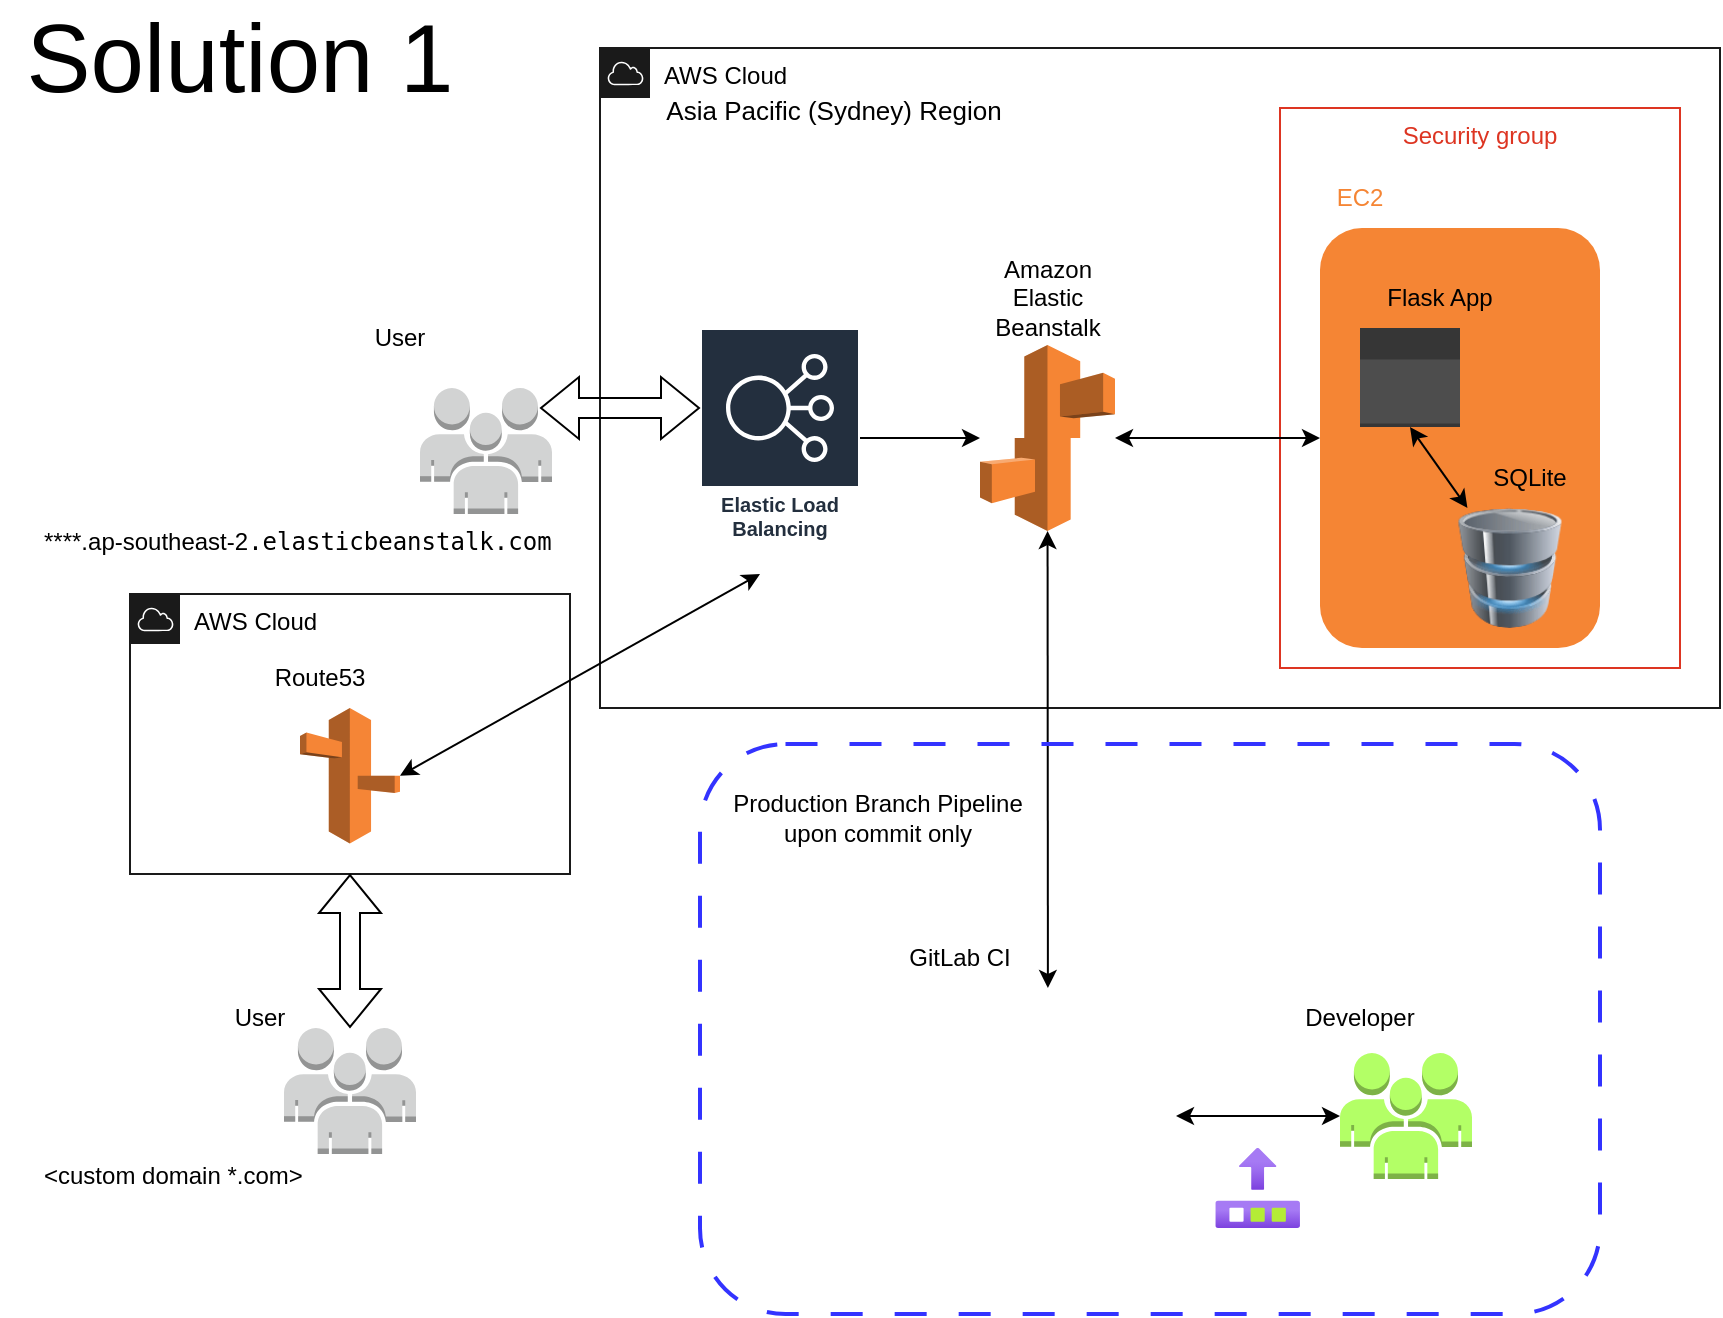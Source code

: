 <mxfile version="21.7.4" type="github">
  <diagram name="Page-1" id="kVDBZ0g_JJDt7dT5dPN7">
    <mxGraphModel dx="2284" dy="774" grid="1" gridSize="10" guides="1" tooltips="1" connect="1" arrows="1" fold="1" page="1" pageScale="1" pageWidth="850" pageHeight="1100" math="0" shadow="0">
      <root>
        <mxCell id="0" />
        <mxCell id="1" parent="0" />
        <mxCell id="qzfVXRtsNQgnUzW1sL9Q-9" value="&lt;font color=&quot;#000000&quot;&gt;AWS Cloud&lt;/font&gt;" style="sketch=0;outlineConnect=0;gradientColor=none;html=1;whiteSpace=wrap;fontSize=12;fontStyle=0;shape=mxgraph.aws4.group;grIcon=mxgraph.aws4.group_aws_cloud;strokeColor=#1A1A1A;fillColor=none;verticalAlign=top;align=left;spacingLeft=30;fontColor=#AAB7B8;dashed=0;" vertex="1" parent="1">
          <mxGeometry x="220" y="60" width="560" height="330" as="geometry" />
        </mxCell>
        <mxCell id="qzfVXRtsNQgnUzW1sL9Q-28" value="" style="group" vertex="1" connectable="0" parent="1">
          <mxGeometry x="270" y="90" width="490" height="280" as="geometry" />
        </mxCell>
        <mxCell id="qzfVXRtsNQgnUzW1sL9Q-3" value="" style="outlineConnect=0;dashed=0;verticalLabelPosition=bottom;verticalAlign=top;align=center;html=1;shape=mxgraph.aws3.elastic_beanstalk;fillColor=#F58534;gradientColor=none;" vertex="1" parent="qzfVXRtsNQgnUzW1sL9Q-28">
          <mxGeometry x="140" y="118.5" width="67.5" height="93" as="geometry" />
        </mxCell>
        <mxCell id="qzfVXRtsNQgnUzW1sL9Q-8" value="Security group" style="fillColor=none;strokeColor=#DD3522;verticalAlign=top;fontStyle=0;fontColor=#DD3522;whiteSpace=wrap;html=1;" vertex="1" parent="qzfVXRtsNQgnUzW1sL9Q-28">
          <mxGeometry x="290" width="200" height="280" as="geometry" />
        </mxCell>
        <mxCell id="qzfVXRtsNQgnUzW1sL9Q-11" value="" style="group;fillColor=none;strokeColor=none;" vertex="1" connectable="0" parent="qzfVXRtsNQgnUzW1sL9Q-28">
          <mxGeometry x="330" y="80" width="120" height="190" as="geometry" />
        </mxCell>
        <mxCell id="qzfVXRtsNQgnUzW1sL9Q-20" value="" style="rounded=1;whiteSpace=wrap;html=1;fillColor=#F58534;strokeColor=none;" vertex="1" parent="qzfVXRtsNQgnUzW1sL9Q-11">
          <mxGeometry x="-20" y="-20" width="140" height="210" as="geometry" />
        </mxCell>
        <mxCell id="qzfVXRtsNQgnUzW1sL9Q-5" value="" style="outlineConnect=0;dashed=0;verticalLabelPosition=bottom;verticalAlign=top;align=center;html=1;shape=mxgraph.aws3.apps;fillColor=#4D4D4D;gradientColor=none;" vertex="1" parent="qzfVXRtsNQgnUzW1sL9Q-11">
          <mxGeometry y="30" width="50" height="49.5" as="geometry" />
        </mxCell>
        <mxCell id="qzfVXRtsNQgnUzW1sL9Q-10" value="Flask App" style="text;html=1;strokeColor=none;fillColor=none;align=center;verticalAlign=middle;whiteSpace=wrap;rounded=0;" vertex="1" parent="qzfVXRtsNQgnUzW1sL9Q-11">
          <mxGeometry x="10" width="60" height="30" as="geometry" />
        </mxCell>
        <mxCell id="qzfVXRtsNQgnUzW1sL9Q-13" value="" style="group" vertex="1" connectable="0" parent="qzfVXRtsNQgnUzW1sL9Q-11">
          <mxGeometry x="45" y="90" width="70" height="90" as="geometry" />
        </mxCell>
        <mxCell id="qzfVXRtsNQgnUzW1sL9Q-6" value="" style="image;html=1;image=img/lib/clip_art/computers/Database_128x128.png" vertex="1" parent="qzfVXRtsNQgnUzW1sL9Q-13">
          <mxGeometry y="30" width="60" height="60" as="geometry" />
        </mxCell>
        <mxCell id="qzfVXRtsNQgnUzW1sL9Q-12" value="SQLite" style="text;html=1;strokeColor=none;fillColor=none;align=center;verticalAlign=middle;whiteSpace=wrap;rounded=0;" vertex="1" parent="qzfVXRtsNQgnUzW1sL9Q-13">
          <mxGeometry x="10" width="60" height="30" as="geometry" />
        </mxCell>
        <mxCell id="qzfVXRtsNQgnUzW1sL9Q-19" value="" style="endArrow=classic;startArrow=classic;html=1;rounded=0;entryX=0.5;entryY=1;entryDx=0;entryDy=0;entryPerimeter=0;" edge="1" parent="qzfVXRtsNQgnUzW1sL9Q-11" source="qzfVXRtsNQgnUzW1sL9Q-6" target="qzfVXRtsNQgnUzW1sL9Q-5">
          <mxGeometry width="50" height="50" relative="1" as="geometry">
            <mxPoint x="-95" y="380" as="sourcePoint" />
            <mxPoint x="-45" y="330" as="targetPoint" />
          </mxGeometry>
        </mxCell>
        <mxCell id="qzfVXRtsNQgnUzW1sL9Q-15" value="Elastic Load Balancing" style="sketch=0;outlineConnect=0;fontColor=#232F3E;gradientColor=none;strokeColor=#ffffff;fillColor=#232F3E;dashed=0;verticalLabelPosition=middle;verticalAlign=bottom;align=center;html=1;whiteSpace=wrap;fontSize=10;fontStyle=1;spacing=3;shape=mxgraph.aws4.productIcon;prIcon=mxgraph.aws4.elastic_load_balancing;" vertex="1" parent="qzfVXRtsNQgnUzW1sL9Q-28">
          <mxGeometry y="110" width="80" height="110" as="geometry" />
        </mxCell>
        <mxCell id="qzfVXRtsNQgnUzW1sL9Q-16" value="" style="endArrow=classic;html=1;rounded=0;" edge="1" parent="qzfVXRtsNQgnUzW1sL9Q-28" source="qzfVXRtsNQgnUzW1sL9Q-15" target="qzfVXRtsNQgnUzW1sL9Q-3">
          <mxGeometry width="50" height="50" relative="1" as="geometry">
            <mxPoint x="210" y="190" as="sourcePoint" />
            <mxPoint x="260" y="130" as="targetPoint" />
          </mxGeometry>
        </mxCell>
        <mxCell id="qzfVXRtsNQgnUzW1sL9Q-18" value="" style="endArrow=classic;startArrow=classic;html=1;rounded=0;" edge="1" parent="qzfVXRtsNQgnUzW1sL9Q-28" source="qzfVXRtsNQgnUzW1sL9Q-3">
          <mxGeometry width="50" height="50" relative="1" as="geometry">
            <mxPoint x="160" y="90" as="sourcePoint" />
            <mxPoint x="310" y="165" as="targetPoint" />
          </mxGeometry>
        </mxCell>
        <mxCell id="qzfVXRtsNQgnUzW1sL9Q-22" value="Amazon Elastic Beanstalk" style="text;html=1;strokeColor=none;fillColor=none;align=center;verticalAlign=middle;whiteSpace=wrap;rounded=0;" vertex="1" parent="qzfVXRtsNQgnUzW1sL9Q-28">
          <mxGeometry x="133.75" y="80" width="80" height="30" as="geometry" />
        </mxCell>
        <mxCell id="qzfVXRtsNQgnUzW1sL9Q-27" value="EC2" style="text;html=1;strokeColor=none;fillColor=none;align=center;verticalAlign=middle;whiteSpace=wrap;rounded=0;fontColor=#F58534;" vertex="1" parent="qzfVXRtsNQgnUzW1sL9Q-28">
          <mxGeometry x="300" y="30" width="60" height="30" as="geometry" />
        </mxCell>
        <mxCell id="qzfVXRtsNQgnUzW1sL9Q-60" value="Asia Pacific (Sydney) Region" style="text;html=1;strokeColor=none;fillColor=none;align=center;verticalAlign=middle;whiteSpace=wrap;rounded=0;fontSize=13;" vertex="1" parent="qzfVXRtsNQgnUzW1sL9Q-28">
          <mxGeometry x="-42" y="-14" width="218" height="30" as="geometry" />
        </mxCell>
        <mxCell id="qzfVXRtsNQgnUzW1sL9Q-29" value="" style="outlineConnect=0;dashed=0;verticalLabelPosition=bottom;verticalAlign=top;align=center;html=1;shape=mxgraph.aws3.users;fillColor=#B3FF66;gradientColor=none;" vertex="1" parent="1">
          <mxGeometry x="590" y="562.5" width="66" height="63" as="geometry" />
        </mxCell>
        <mxCell id="qzfVXRtsNQgnUzW1sL9Q-31" value="&lt;div&gt;&lt;br&gt;&lt;/div&gt;&lt;div&gt;&lt;br&gt;&lt;/div&gt;&lt;div&gt;&lt;br&gt;&lt;/div&gt;&lt;div&gt;&lt;br&gt;&lt;/div&gt;&lt;div&gt;&lt;br&gt;&lt;/div&gt;&lt;div&gt;&lt;br&gt;&lt;/div&gt;&lt;div&gt;&lt;br&gt;&lt;/div&gt;&lt;div&gt;&lt;br&gt;&lt;/div&gt;&lt;div&gt;&lt;br&gt;&lt;/div&gt;&lt;div&gt;&lt;br&gt;&lt;/div&gt;&lt;div&gt;&lt;br&gt;&lt;/div&gt;&lt;div&gt;&lt;br&gt;&lt;/div&gt;&lt;div&gt;&lt;br&gt;&lt;/div&gt;&lt;div&gt;&lt;br&gt;&lt;/div&gt;&lt;div&gt;&lt;br&gt;&lt;/div&gt;&lt;div&gt;&lt;br&gt;&lt;/div&gt;" style="shape=flexArrow;endArrow=classic;startArrow=classic;html=1;rounded=0;" edge="1" parent="1">
          <mxGeometry width="100" height="100" relative="1" as="geometry">
            <mxPoint x="190" y="240" as="sourcePoint" />
            <mxPoint x="270" y="240" as="targetPoint" />
          </mxGeometry>
        </mxCell>
        <mxCell id="qzfVXRtsNQgnUzW1sL9Q-33" value="Solution 1" style="text;html=1;strokeColor=none;fillColor=none;align=center;verticalAlign=middle;whiteSpace=wrap;rounded=0;fontSize=48;" vertex="1" parent="1">
          <mxGeometry x="-80" y="50" width="240" height="30" as="geometry" />
        </mxCell>
        <mxCell id="qzfVXRtsNQgnUzW1sL9Q-45" value="" style="shape=image;html=1;verticalAlign=top;verticalLabelPosition=bottom;labelBackgroundColor=#ffffff;imageAspect=0;aspect=fixed;image=https://cdn4.iconfinder.com/data/icons/socialcones/508/Gitlab-128.png" vertex="1" parent="1">
          <mxGeometry x="380" y="530" width="128" height="128" as="geometry" />
        </mxCell>
        <mxCell id="qzfVXRtsNQgnUzW1sL9Q-46" value="GitLab CI" style="text;html=1;strokeColor=none;fillColor=none;align=center;verticalAlign=middle;whiteSpace=wrap;rounded=0;" vertex="1" parent="1">
          <mxGeometry x="370" y="500" width="60" height="30" as="geometry" />
        </mxCell>
        <mxCell id="qzfVXRtsNQgnUzW1sL9Q-48" value="" style="endArrow=classic;startArrow=classic;html=1;rounded=0;" edge="1" parent="1" source="qzfVXRtsNQgnUzW1sL9Q-3" target="qzfVXRtsNQgnUzW1sL9Q-45">
          <mxGeometry width="50" height="50" relative="1" as="geometry">
            <mxPoint x="390" y="370" as="sourcePoint" />
            <mxPoint x="440" y="320" as="targetPoint" />
          </mxGeometry>
        </mxCell>
        <mxCell id="qzfVXRtsNQgnUzW1sL9Q-49" value="&lt;div&gt;Production Branch Pipeline&lt;/div&gt;&lt;div&gt;upon commit only&lt;br&gt;&lt;/div&gt;" style="text;html=1;strokeColor=none;fillColor=none;align=center;verticalAlign=middle;whiteSpace=wrap;rounded=0;" vertex="1" parent="1">
          <mxGeometry x="278" y="430" width="162" height="30" as="geometry" />
        </mxCell>
        <mxCell id="qzfVXRtsNQgnUzW1sL9Q-51" value="Developer" style="text;html=1;strokeColor=none;fillColor=none;align=center;verticalAlign=middle;whiteSpace=wrap;rounded=0;" vertex="1" parent="1">
          <mxGeometry x="560" y="530" width="80" height="30" as="geometry" />
        </mxCell>
        <mxCell id="qzfVXRtsNQgnUzW1sL9Q-52" value="User" style="text;html=1;strokeColor=none;fillColor=none;align=center;verticalAlign=middle;whiteSpace=wrap;rounded=0;" vertex="1" parent="1">
          <mxGeometry x="90" y="190" width="60" height="30" as="geometry" />
        </mxCell>
        <mxCell id="qzfVXRtsNQgnUzW1sL9Q-53" value="" style="outlineConnect=0;dashed=0;verticalLabelPosition=bottom;verticalAlign=top;align=center;html=1;shape=mxgraph.aws3.users;fillColor=#D2D3D3;gradientColor=none;" vertex="1" parent="1">
          <mxGeometry x="130" y="230" width="66" height="63" as="geometry" />
        </mxCell>
        <mxCell id="qzfVXRtsNQgnUzW1sL9Q-54" value="" style="endArrow=classic;startArrow=classic;html=1;rounded=0;entryX=1;entryY=0.5;entryDx=0;entryDy=0;" edge="1" parent="1" source="qzfVXRtsNQgnUzW1sL9Q-29" target="qzfVXRtsNQgnUzW1sL9Q-45">
          <mxGeometry width="50" height="50" relative="1" as="geometry">
            <mxPoint x="454" y="312" as="sourcePoint" />
            <mxPoint x="454" y="540" as="targetPoint" />
          </mxGeometry>
        </mxCell>
        <mxCell id="qzfVXRtsNQgnUzW1sL9Q-55" value="" style="image;aspect=fixed;html=1;points=[];align=center;fontSize=12;image=img/lib/azure2/general/Commit.svg;" vertex="1" parent="1">
          <mxGeometry x="527.65" y="610" width="42.35" height="40" as="geometry" />
        </mxCell>
        <mxCell id="qzfVXRtsNQgnUzW1sL9Q-57" value="****.ap-southeast-2&lt;code class=&quot;code&quot;&gt;.elasticbeanstalk.com&lt;/code&gt;" style="text;whiteSpace=wrap;html=1;" vertex="1" parent="1">
          <mxGeometry x="-60" y="293" width="360" height="40" as="geometry" />
        </mxCell>
        <mxCell id="qzfVXRtsNQgnUzW1sL9Q-58" value="" style="outlineConnect=0;dashed=0;verticalLabelPosition=bottom;verticalAlign=top;align=center;html=1;shape=mxgraph.aws3.route_53;fillColor=#F58536;gradientColor=none;" vertex="1" parent="1">
          <mxGeometry x="70" y="390" width="50" height="67.75" as="geometry" />
        </mxCell>
        <mxCell id="qzfVXRtsNQgnUzW1sL9Q-59" value="Route53" style="text;html=1;strokeColor=none;fillColor=none;align=center;verticalAlign=middle;whiteSpace=wrap;rounded=0;" vertex="1" parent="1">
          <mxGeometry x="50" y="360" width="60" height="30" as="geometry" />
        </mxCell>
        <mxCell id="qzfVXRtsNQgnUzW1sL9Q-61" value="" style="rounded=1;whiteSpace=wrap;html=1;fillColor=none;dashed=1;dashPattern=8 8;strokeWidth=2;strokeColor=#3333FF;" vertex="1" parent="1">
          <mxGeometry x="270" y="408" width="450" height="285" as="geometry" />
        </mxCell>
        <mxCell id="qzfVXRtsNQgnUzW1sL9Q-62" value="&lt;font color=&quot;#000000&quot;&gt;AWS Cloud&lt;/font&gt;" style="sketch=0;outlineConnect=0;gradientColor=none;html=1;whiteSpace=wrap;fontSize=12;fontStyle=0;shape=mxgraph.aws4.group;grIcon=mxgraph.aws4.group_aws_cloud;strokeColor=#1A1A1A;fillColor=none;verticalAlign=top;align=left;spacingLeft=30;fontColor=#AAB7B8;dashed=0;" vertex="1" parent="1">
          <mxGeometry x="-15" y="333" width="220" height="140" as="geometry" />
        </mxCell>
        <mxCell id="qzfVXRtsNQgnUzW1sL9Q-63" value="" style="endArrow=classic;startArrow=classic;html=1;rounded=0;entryX=1;entryY=0.75;entryDx=0;entryDy=0;exitX=1;exitY=0.5;exitDx=0;exitDy=0;exitPerimeter=0;" edge="1" parent="1" source="qzfVXRtsNQgnUzW1sL9Q-58" target="qzfVXRtsNQgnUzW1sL9Q-57">
          <mxGeometry width="50" height="50" relative="1" as="geometry">
            <mxPoint x="400" y="420" as="sourcePoint" />
            <mxPoint x="450" y="370" as="targetPoint" />
          </mxGeometry>
        </mxCell>
        <mxCell id="qzfVXRtsNQgnUzW1sL9Q-64" value="&lt;div&gt;&lt;br&gt;&lt;/div&gt;&lt;div&gt;&lt;br&gt;&lt;/div&gt;&lt;div&gt;&lt;br&gt;&lt;/div&gt;&lt;div&gt;&lt;br&gt;&lt;/div&gt;&lt;div&gt;&lt;br&gt;&lt;/div&gt;&lt;div&gt;&lt;br&gt;&lt;/div&gt;&lt;div&gt;&lt;br&gt;&lt;/div&gt;&lt;div&gt;&lt;br&gt;&lt;/div&gt;&lt;div&gt;&lt;br&gt;&lt;/div&gt;&lt;div&gt;&lt;br&gt;&lt;/div&gt;&lt;div&gt;&lt;br&gt;&lt;/div&gt;&lt;div&gt;&lt;br&gt;&lt;/div&gt;&lt;div&gt;&lt;br&gt;&lt;/div&gt;&lt;div&gt;&lt;br&gt;&lt;/div&gt;&lt;div&gt;&lt;br&gt;&lt;/div&gt;&lt;div&gt;&lt;br&gt;&lt;/div&gt;" style="shape=flexArrow;endArrow=classic;startArrow=classic;html=1;rounded=0;" edge="1" parent="1" source="qzfVXRtsNQgnUzW1sL9Q-66" target="qzfVXRtsNQgnUzW1sL9Q-62">
          <mxGeometry width="100" height="100" relative="1" as="geometry">
            <mxPoint x="30" y="650" as="sourcePoint" />
            <mxPoint x="110" y="650" as="targetPoint" />
          </mxGeometry>
        </mxCell>
        <mxCell id="qzfVXRtsNQgnUzW1sL9Q-65" value="User" style="text;html=1;strokeColor=none;fillColor=none;align=center;verticalAlign=middle;whiteSpace=wrap;rounded=0;" vertex="1" parent="1">
          <mxGeometry x="20" y="530" width="60" height="30" as="geometry" />
        </mxCell>
        <mxCell id="qzfVXRtsNQgnUzW1sL9Q-66" value="" style="outlineConnect=0;dashed=0;verticalLabelPosition=bottom;verticalAlign=top;align=center;html=1;shape=mxgraph.aws3.users;fillColor=#D2D3D3;gradientColor=none;" vertex="1" parent="1">
          <mxGeometry x="62" y="550" width="66" height="63" as="geometry" />
        </mxCell>
        <mxCell id="qzfVXRtsNQgnUzW1sL9Q-67" value="&amp;lt;custom domain *.com&amp;gt;" style="text;whiteSpace=wrap;html=1;" vertex="1" parent="1">
          <mxGeometry x="-60" y="610" width="160" height="40" as="geometry" />
        </mxCell>
      </root>
    </mxGraphModel>
  </diagram>
</mxfile>

